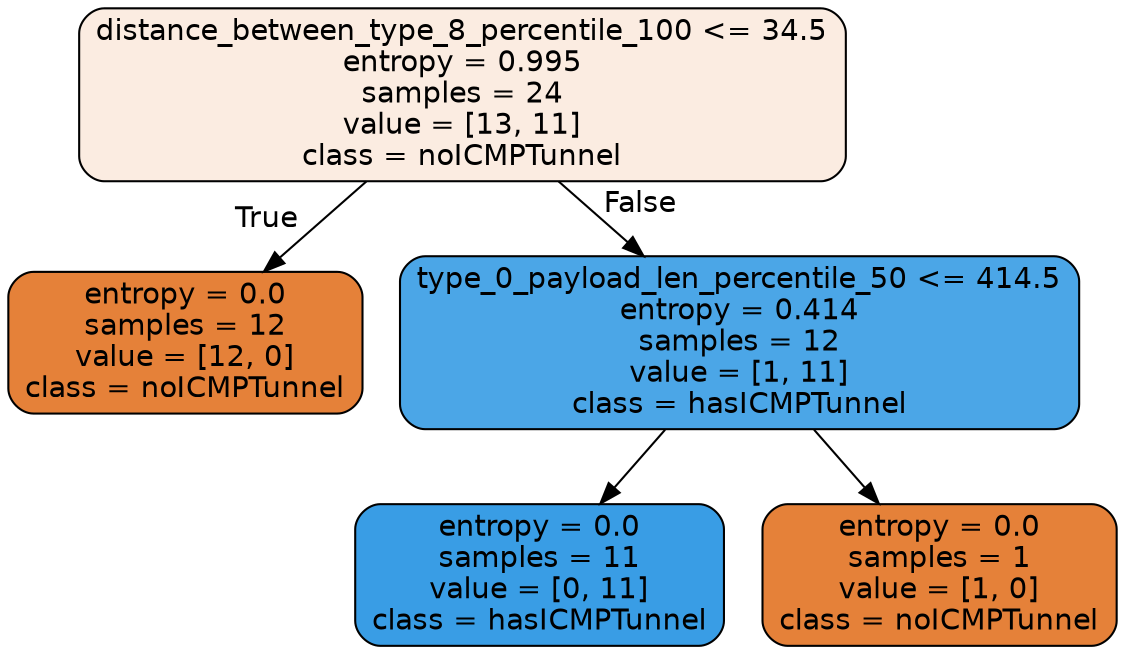 digraph Tree {
node [shape=box, style="filled, rounded", color="black", fontname=helvetica] ;
edge [fontname=helvetica] ;
0 [label="distance_between_type_8_percentile_100 <= 34.5\nentropy = 0.995\nsamples = 24\nvalue = [13, 11]\nclass = noICMPTunnel", fillcolor="#fbece1"] ;
1 [label="entropy = 0.0\nsamples = 12\nvalue = [12, 0]\nclass = noICMPTunnel", fillcolor="#e58139"] ;
0 -> 1 [labeldistance=2.5, labelangle=45, headlabel="True"] ;
2 [label="type_0_payload_len_percentile_50 <= 414.5\nentropy = 0.414\nsamples = 12\nvalue = [1, 11]\nclass = hasICMPTunnel", fillcolor="#4ba6e7"] ;
0 -> 2 [labeldistance=2.5, labelangle=-45, headlabel="False"] ;
3 [label="entropy = 0.0\nsamples = 11\nvalue = [0, 11]\nclass = hasICMPTunnel", fillcolor="#399de5"] ;
2 -> 3 ;
4 [label="entropy = 0.0\nsamples = 1\nvalue = [1, 0]\nclass = noICMPTunnel", fillcolor="#e58139"] ;
2 -> 4 ;
}